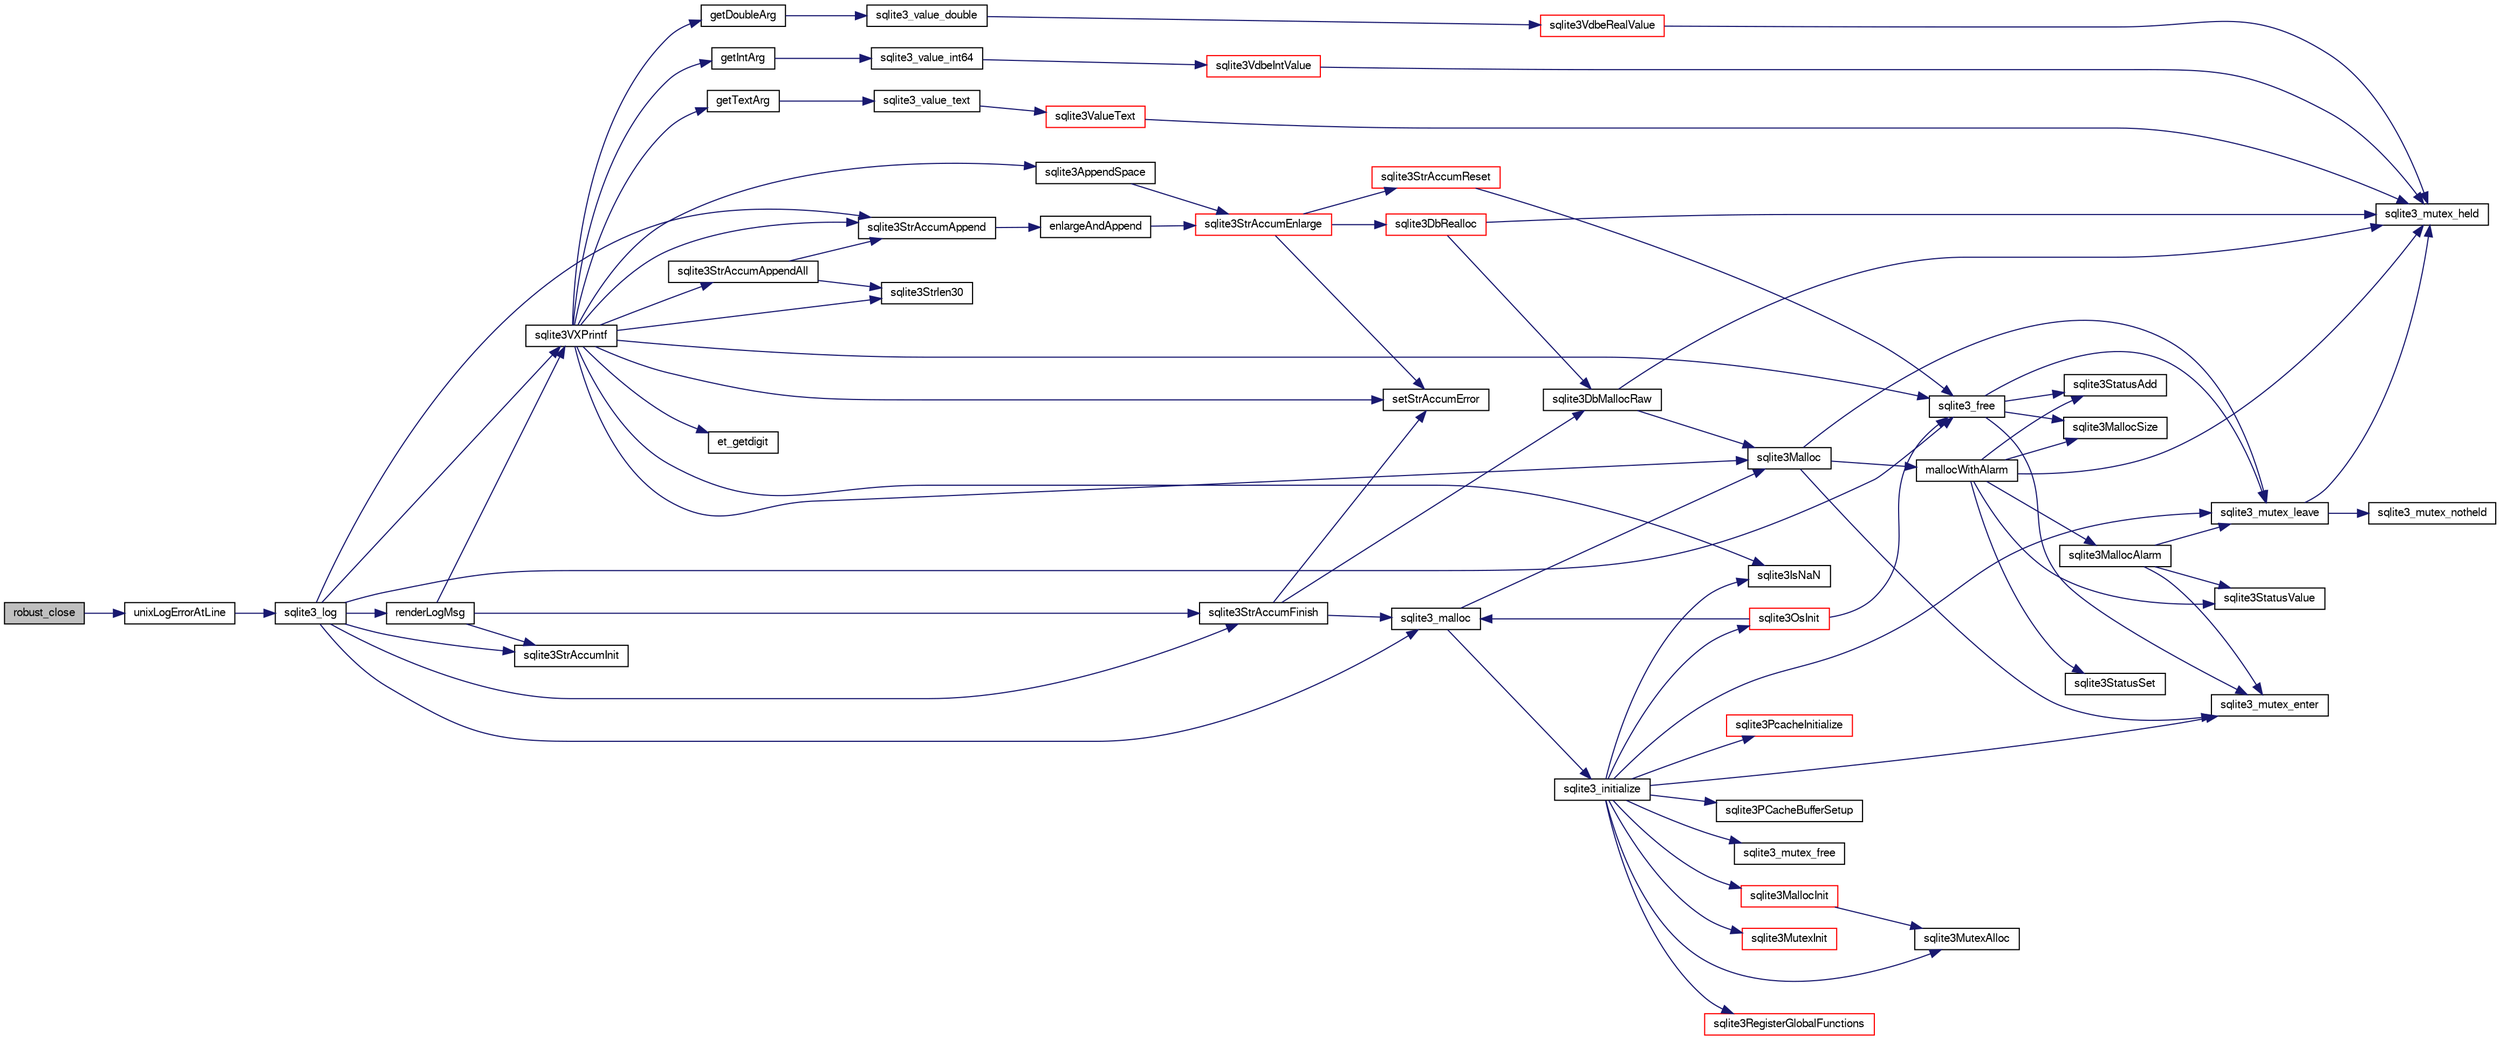 digraph "robust_close"
{
  edge [fontname="FreeSans",fontsize="10",labelfontname="FreeSans",labelfontsize="10"];
  node [fontname="FreeSans",fontsize="10",shape=record];
  rankdir="LR";
  Node278554 [label="robust_close",height=0.2,width=0.4,color="black", fillcolor="grey75", style="filled", fontcolor="black"];
  Node278554 -> Node278555 [color="midnightblue",fontsize="10",style="solid",fontname="FreeSans"];
  Node278555 [label="unixLogErrorAtLine",height=0.2,width=0.4,color="black", fillcolor="white", style="filled",URL="$sqlite3_8c.html#a23b4a35445d08fc62ef2d5c3d56c1640"];
  Node278555 -> Node278556 [color="midnightblue",fontsize="10",style="solid",fontname="FreeSans"];
  Node278556 [label="sqlite3_log",height=0.2,width=0.4,color="black", fillcolor="white", style="filled",URL="$sqlite3_8c.html#a298c9699bf9c143662c6b1fec4b2dc3b"];
  Node278556 -> Node278557 [color="midnightblue",fontsize="10",style="solid",fontname="FreeSans"];
  Node278557 [label="renderLogMsg",height=0.2,width=0.4,color="black", fillcolor="white", style="filled",URL="$sqlite3_8c.html#a7a02b43ce0a27bb52085c7f446d115af"];
  Node278557 -> Node278558 [color="midnightblue",fontsize="10",style="solid",fontname="FreeSans"];
  Node278558 [label="sqlite3StrAccumInit",height=0.2,width=0.4,color="black", fillcolor="white", style="filled",URL="$sqlite3_8c.html#aabf95e113b9d54d519cd15a56215f560"];
  Node278557 -> Node278559 [color="midnightblue",fontsize="10",style="solid",fontname="FreeSans"];
  Node278559 [label="sqlite3VXPrintf",height=0.2,width=0.4,color="black", fillcolor="white", style="filled",URL="$sqlite3_8c.html#a63c25806c9bd4a2b76f9a0eb232c6bde"];
  Node278559 -> Node278560 [color="midnightblue",fontsize="10",style="solid",fontname="FreeSans"];
  Node278560 [label="sqlite3StrAccumAppend",height=0.2,width=0.4,color="black", fillcolor="white", style="filled",URL="$sqlite3_8c.html#a56664fa33def33c5a5245b623441d5e0"];
  Node278560 -> Node278561 [color="midnightblue",fontsize="10",style="solid",fontname="FreeSans"];
  Node278561 [label="enlargeAndAppend",height=0.2,width=0.4,color="black", fillcolor="white", style="filled",URL="$sqlite3_8c.html#a25b21e61dc0883d849890eaa8a18088a"];
  Node278561 -> Node278562 [color="midnightblue",fontsize="10",style="solid",fontname="FreeSans"];
  Node278562 [label="sqlite3StrAccumEnlarge",height=0.2,width=0.4,color="red", fillcolor="white", style="filled",URL="$sqlite3_8c.html#a38976500a97c69d65086eeccca82dd96"];
  Node278562 -> Node278563 [color="midnightblue",fontsize="10",style="solid",fontname="FreeSans"];
  Node278563 [label="setStrAccumError",height=0.2,width=0.4,color="black", fillcolor="white", style="filled",URL="$sqlite3_8c.html#a3dc479a1fc8ba1ab8edfe51f8a0b102c"];
  Node278562 -> Node278564 [color="midnightblue",fontsize="10",style="solid",fontname="FreeSans"];
  Node278564 [label="sqlite3StrAccumReset",height=0.2,width=0.4,color="red", fillcolor="white", style="filled",URL="$sqlite3_8c.html#ad7e70f4ec9d2fa3a63a371e2c7c555d8"];
  Node278564 -> Node278571 [color="midnightblue",fontsize="10",style="solid",fontname="FreeSans"];
  Node278571 [label="sqlite3_free",height=0.2,width=0.4,color="black", fillcolor="white", style="filled",URL="$sqlite3_8c.html#a6552349e36a8a691af5487999ab09519"];
  Node278571 -> Node278572 [color="midnightblue",fontsize="10",style="solid",fontname="FreeSans"];
  Node278572 [label="sqlite3_mutex_enter",height=0.2,width=0.4,color="black", fillcolor="white", style="filled",URL="$sqlite3_8c.html#a1c12cde690bd89f104de5cbad12a6bf5"];
  Node278571 -> Node278573 [color="midnightblue",fontsize="10",style="solid",fontname="FreeSans"];
  Node278573 [label="sqlite3StatusAdd",height=0.2,width=0.4,color="black", fillcolor="white", style="filled",URL="$sqlite3_8c.html#afa029f93586aeab4cc85360905dae9cd"];
  Node278571 -> Node278569 [color="midnightblue",fontsize="10",style="solid",fontname="FreeSans"];
  Node278569 [label="sqlite3MallocSize",height=0.2,width=0.4,color="black", fillcolor="white", style="filled",URL="$sqlite3_8c.html#acf5d2a5f35270bafb050bd2def576955"];
  Node278571 -> Node278574 [color="midnightblue",fontsize="10",style="solid",fontname="FreeSans"];
  Node278574 [label="sqlite3_mutex_leave",height=0.2,width=0.4,color="black", fillcolor="white", style="filled",URL="$sqlite3_8c.html#a5838d235601dbd3c1fa993555c6bcc93"];
  Node278574 -> Node278566 [color="midnightblue",fontsize="10",style="solid",fontname="FreeSans"];
  Node278566 [label="sqlite3_mutex_held",height=0.2,width=0.4,color="black", fillcolor="white", style="filled",URL="$sqlite3_8c.html#acf77da68932b6bc163c5e68547ecc3e7"];
  Node278574 -> Node278575 [color="midnightblue",fontsize="10",style="solid",fontname="FreeSans"];
  Node278575 [label="sqlite3_mutex_notheld",height=0.2,width=0.4,color="black", fillcolor="white", style="filled",URL="$sqlite3_8c.html#a83967c837c1c000d3b5adcfaa688f5dc"];
  Node278562 -> Node278576 [color="midnightblue",fontsize="10",style="solid",fontname="FreeSans"];
  Node278576 [label="sqlite3DbRealloc",height=0.2,width=0.4,color="red", fillcolor="white", style="filled",URL="$sqlite3_8c.html#ae028f4902a9d29bcaf310ff289ee87dc"];
  Node278576 -> Node278566 [color="midnightblue",fontsize="10",style="solid",fontname="FreeSans"];
  Node278576 -> Node278577 [color="midnightblue",fontsize="10",style="solid",fontname="FreeSans"];
  Node278577 [label="sqlite3DbMallocRaw",height=0.2,width=0.4,color="black", fillcolor="white", style="filled",URL="$sqlite3_8c.html#abbe8be0cf7175e11ddc3e2218fad924e"];
  Node278577 -> Node278566 [color="midnightblue",fontsize="10",style="solid",fontname="FreeSans"];
  Node278577 -> Node278578 [color="midnightblue",fontsize="10",style="solid",fontname="FreeSans"];
  Node278578 [label="sqlite3Malloc",height=0.2,width=0.4,color="black", fillcolor="white", style="filled",URL="$sqlite3_8c.html#a361a2eaa846b1885f123abe46f5d8b2b"];
  Node278578 -> Node278572 [color="midnightblue",fontsize="10",style="solid",fontname="FreeSans"];
  Node278578 -> Node278579 [color="midnightblue",fontsize="10",style="solid",fontname="FreeSans"];
  Node278579 [label="mallocWithAlarm",height=0.2,width=0.4,color="black", fillcolor="white", style="filled",URL="$sqlite3_8c.html#ab070d5cf8e48ec8a6a43cf025d48598b"];
  Node278579 -> Node278566 [color="midnightblue",fontsize="10",style="solid",fontname="FreeSans"];
  Node278579 -> Node278580 [color="midnightblue",fontsize="10",style="solid",fontname="FreeSans"];
  Node278580 [label="sqlite3StatusSet",height=0.2,width=0.4,color="black", fillcolor="white", style="filled",URL="$sqlite3_8c.html#afec7586c01fcb5ea17dc9d7725a589d9"];
  Node278579 -> Node278581 [color="midnightblue",fontsize="10",style="solid",fontname="FreeSans"];
  Node278581 [label="sqlite3StatusValue",height=0.2,width=0.4,color="black", fillcolor="white", style="filled",URL="$sqlite3_8c.html#a30b8ac296c6e200c1fa57708d52c6ef6"];
  Node278579 -> Node278582 [color="midnightblue",fontsize="10",style="solid",fontname="FreeSans"];
  Node278582 [label="sqlite3MallocAlarm",height=0.2,width=0.4,color="black", fillcolor="white", style="filled",URL="$sqlite3_8c.html#ada66988e8471d1198f3219c062377508"];
  Node278582 -> Node278581 [color="midnightblue",fontsize="10",style="solid",fontname="FreeSans"];
  Node278582 -> Node278574 [color="midnightblue",fontsize="10",style="solid",fontname="FreeSans"];
  Node278582 -> Node278572 [color="midnightblue",fontsize="10",style="solid",fontname="FreeSans"];
  Node278579 -> Node278569 [color="midnightblue",fontsize="10",style="solid",fontname="FreeSans"];
  Node278579 -> Node278573 [color="midnightblue",fontsize="10",style="solid",fontname="FreeSans"];
  Node278578 -> Node278574 [color="midnightblue",fontsize="10",style="solid",fontname="FreeSans"];
  Node278559 -> Node278832 [color="midnightblue",fontsize="10",style="solid",fontname="FreeSans"];
  Node278832 [label="getIntArg",height=0.2,width=0.4,color="black", fillcolor="white", style="filled",URL="$sqlite3_8c.html#abff258963dbd9205fb299851a64c67be"];
  Node278832 -> Node278716 [color="midnightblue",fontsize="10",style="solid",fontname="FreeSans"];
  Node278716 [label="sqlite3_value_int64",height=0.2,width=0.4,color="black", fillcolor="white", style="filled",URL="$sqlite3_8c.html#ab38d8627f4750672e72712df0b709e0d"];
  Node278716 -> Node278704 [color="midnightblue",fontsize="10",style="solid",fontname="FreeSans"];
  Node278704 [label="sqlite3VdbeIntValue",height=0.2,width=0.4,color="red", fillcolor="white", style="filled",URL="$sqlite3_8c.html#a3dc28e3bfdbecf81633c3697a3aacd45"];
  Node278704 -> Node278566 [color="midnightblue",fontsize="10",style="solid",fontname="FreeSans"];
  Node278559 -> Node278578 [color="midnightblue",fontsize="10",style="solid",fontname="FreeSans"];
  Node278559 -> Node278563 [color="midnightblue",fontsize="10",style="solid",fontname="FreeSans"];
  Node278559 -> Node278833 [color="midnightblue",fontsize="10",style="solid",fontname="FreeSans"];
  Node278833 [label="getDoubleArg",height=0.2,width=0.4,color="black", fillcolor="white", style="filled",URL="$sqlite3_8c.html#a1cf25120072c85bd261983b24c12c3d9"];
  Node278833 -> Node278720 [color="midnightblue",fontsize="10",style="solid",fontname="FreeSans"];
  Node278720 [label="sqlite3_value_double",height=0.2,width=0.4,color="black", fillcolor="white", style="filled",URL="$sqlite3_8c.html#a3e50c1a2dd484a8b6911c9d163816b88"];
  Node278720 -> Node278721 [color="midnightblue",fontsize="10",style="solid",fontname="FreeSans"];
  Node278721 [label="sqlite3VdbeRealValue",height=0.2,width=0.4,color="red", fillcolor="white", style="filled",URL="$sqlite3_8c.html#a5bf943a4f9a5516911b3bc610e3d64e0"];
  Node278721 -> Node278566 [color="midnightblue",fontsize="10",style="solid",fontname="FreeSans"];
  Node278559 -> Node278725 [color="midnightblue",fontsize="10",style="solid",fontname="FreeSans"];
  Node278725 [label="sqlite3IsNaN",height=0.2,width=0.4,color="black", fillcolor="white", style="filled",URL="$sqlite3_8c.html#aed4d78203877c3486765ccbc7feebb50"];
  Node278559 -> Node278641 [color="midnightblue",fontsize="10",style="solid",fontname="FreeSans"];
  Node278641 [label="sqlite3Strlen30",height=0.2,width=0.4,color="black", fillcolor="white", style="filled",URL="$sqlite3_8c.html#a3dcd80ba41f1a308193dee74857b62a7"];
  Node278559 -> Node278834 [color="midnightblue",fontsize="10",style="solid",fontname="FreeSans"];
  Node278834 [label="et_getdigit",height=0.2,width=0.4,color="black", fillcolor="white", style="filled",URL="$sqlite3_8c.html#a40c5a308749ad07cc2397a53e081bff0"];
  Node278559 -> Node278835 [color="midnightblue",fontsize="10",style="solid",fontname="FreeSans"];
  Node278835 [label="getTextArg",height=0.2,width=0.4,color="black", fillcolor="white", style="filled",URL="$sqlite3_8c.html#afbb41850423ef20071cefaab0431e04d"];
  Node278835 -> Node278647 [color="midnightblue",fontsize="10",style="solid",fontname="FreeSans"];
  Node278647 [label="sqlite3_value_text",height=0.2,width=0.4,color="black", fillcolor="white", style="filled",URL="$sqlite3_8c.html#aef2ace3239e6dd59c74110faa70f8171"];
  Node278647 -> Node278648 [color="midnightblue",fontsize="10",style="solid",fontname="FreeSans"];
  Node278648 [label="sqlite3ValueText",height=0.2,width=0.4,color="red", fillcolor="white", style="filled",URL="$sqlite3_8c.html#ad567a94e52d1adf81f4857fdba00a59b"];
  Node278648 -> Node278566 [color="midnightblue",fontsize="10",style="solid",fontname="FreeSans"];
  Node278559 -> Node278836 [color="midnightblue",fontsize="10",style="solid",fontname="FreeSans"];
  Node278836 [label="sqlite3StrAccumAppendAll",height=0.2,width=0.4,color="black", fillcolor="white", style="filled",URL="$sqlite3_8c.html#acaf8f3e4f99a3c3a4a77e9c987547289"];
  Node278836 -> Node278560 [color="midnightblue",fontsize="10",style="solid",fontname="FreeSans"];
  Node278836 -> Node278641 [color="midnightblue",fontsize="10",style="solid",fontname="FreeSans"];
  Node278559 -> Node278837 [color="midnightblue",fontsize="10",style="solid",fontname="FreeSans"];
  Node278837 [label="sqlite3AppendSpace",height=0.2,width=0.4,color="black", fillcolor="white", style="filled",URL="$sqlite3_8c.html#aefd38a5afc0020d4a93855c3ee7c63a8"];
  Node278837 -> Node278562 [color="midnightblue",fontsize="10",style="solid",fontname="FreeSans"];
  Node278559 -> Node278571 [color="midnightblue",fontsize="10",style="solid",fontname="FreeSans"];
  Node278557 -> Node278668 [color="midnightblue",fontsize="10",style="solid",fontname="FreeSans"];
  Node278668 [label="sqlite3StrAccumFinish",height=0.2,width=0.4,color="black", fillcolor="white", style="filled",URL="$sqlite3_8c.html#adb7f26b10ac1b847db6f000ef4c2e2ba"];
  Node278668 -> Node278577 [color="midnightblue",fontsize="10",style="solid",fontname="FreeSans"];
  Node278668 -> Node278643 [color="midnightblue",fontsize="10",style="solid",fontname="FreeSans"];
  Node278643 [label="sqlite3_malloc",height=0.2,width=0.4,color="black", fillcolor="white", style="filled",URL="$sqlite3_8c.html#ac79dba55fc32b6a840cf5a9769bce7cd"];
  Node278643 -> Node278584 [color="midnightblue",fontsize="10",style="solid",fontname="FreeSans"];
  Node278584 [label="sqlite3_initialize",height=0.2,width=0.4,color="black", fillcolor="white", style="filled",URL="$sqlite3_8c.html#ab0c0ee2d5d4cf8b28e9572296a8861df"];
  Node278584 -> Node278585 [color="midnightblue",fontsize="10",style="solid",fontname="FreeSans"];
  Node278585 [label="sqlite3MutexInit",height=0.2,width=0.4,color="red", fillcolor="white", style="filled",URL="$sqlite3_8c.html#a7906afcdd1cdb3d0007eb932398a1158"];
  Node278584 -> Node278603 [color="midnightblue",fontsize="10",style="solid",fontname="FreeSans"];
  Node278603 [label="sqlite3MutexAlloc",height=0.2,width=0.4,color="black", fillcolor="white", style="filled",URL="$sqlite3_8c.html#a0e3f432ee581f6876b590e7ad7e84e19"];
  Node278584 -> Node278572 [color="midnightblue",fontsize="10",style="solid",fontname="FreeSans"];
  Node278584 -> Node278604 [color="midnightblue",fontsize="10",style="solid",fontname="FreeSans"];
  Node278604 [label="sqlite3MallocInit",height=0.2,width=0.4,color="red", fillcolor="white", style="filled",URL="$sqlite3_8c.html#a9e06f9e7cad0d83ce80ab493c9533552"];
  Node278604 -> Node278603 [color="midnightblue",fontsize="10",style="solid",fontname="FreeSans"];
  Node278584 -> Node278574 [color="midnightblue",fontsize="10",style="solid",fontname="FreeSans"];
  Node278584 -> Node278644 [color="midnightblue",fontsize="10",style="solid",fontname="FreeSans"];
  Node278644 [label="sqlite3RegisterGlobalFunctions",height=0.2,width=0.4,color="red", fillcolor="white", style="filled",URL="$sqlite3_8c.html#a9f75bd111010f29e1b8d74344473c4ec"];
  Node278584 -> Node278825 [color="midnightblue",fontsize="10",style="solid",fontname="FreeSans"];
  Node278825 [label="sqlite3PcacheInitialize",height=0.2,width=0.4,color="red", fillcolor="white", style="filled",URL="$sqlite3_8c.html#a2902c61ddc88bea002c4d69fe4052b1f"];
  Node278584 -> Node278826 [color="midnightblue",fontsize="10",style="solid",fontname="FreeSans"];
  Node278826 [label="sqlite3OsInit",height=0.2,width=0.4,color="red", fillcolor="white", style="filled",URL="$sqlite3_8c.html#afeaa886fe1ca086a30fd278b1d069762"];
  Node278826 -> Node278643 [color="midnightblue",fontsize="10",style="solid",fontname="FreeSans"];
  Node278826 -> Node278571 [color="midnightblue",fontsize="10",style="solid",fontname="FreeSans"];
  Node278584 -> Node278830 [color="midnightblue",fontsize="10",style="solid",fontname="FreeSans"];
  Node278830 [label="sqlite3PCacheBufferSetup",height=0.2,width=0.4,color="black", fillcolor="white", style="filled",URL="$sqlite3_8c.html#ad18a1eebefdfbc4254f473f7b0101937"];
  Node278584 -> Node278831 [color="midnightblue",fontsize="10",style="solid",fontname="FreeSans"];
  Node278831 [label="sqlite3_mutex_free",height=0.2,width=0.4,color="black", fillcolor="white", style="filled",URL="$sqlite3_8c.html#a2db2e72e08f6873afa9c61b0ec726fec"];
  Node278584 -> Node278725 [color="midnightblue",fontsize="10",style="solid",fontname="FreeSans"];
  Node278643 -> Node278578 [color="midnightblue",fontsize="10",style="solid",fontname="FreeSans"];
  Node278668 -> Node278563 [color="midnightblue",fontsize="10",style="solid",fontname="FreeSans"];
  Node278556 -> Node278558 [color="midnightblue",fontsize="10",style="solid",fontname="FreeSans"];
  Node278556 -> Node278559 [color="midnightblue",fontsize="10",style="solid",fontname="FreeSans"];
  Node278556 -> Node278668 [color="midnightblue",fontsize="10",style="solid",fontname="FreeSans"];
  Node278556 -> Node278643 [color="midnightblue",fontsize="10",style="solid",fontname="FreeSans"];
  Node278556 -> Node278571 [color="midnightblue",fontsize="10",style="solid",fontname="FreeSans"];
  Node278556 -> Node278560 [color="midnightblue",fontsize="10",style="solid",fontname="FreeSans"];
}
